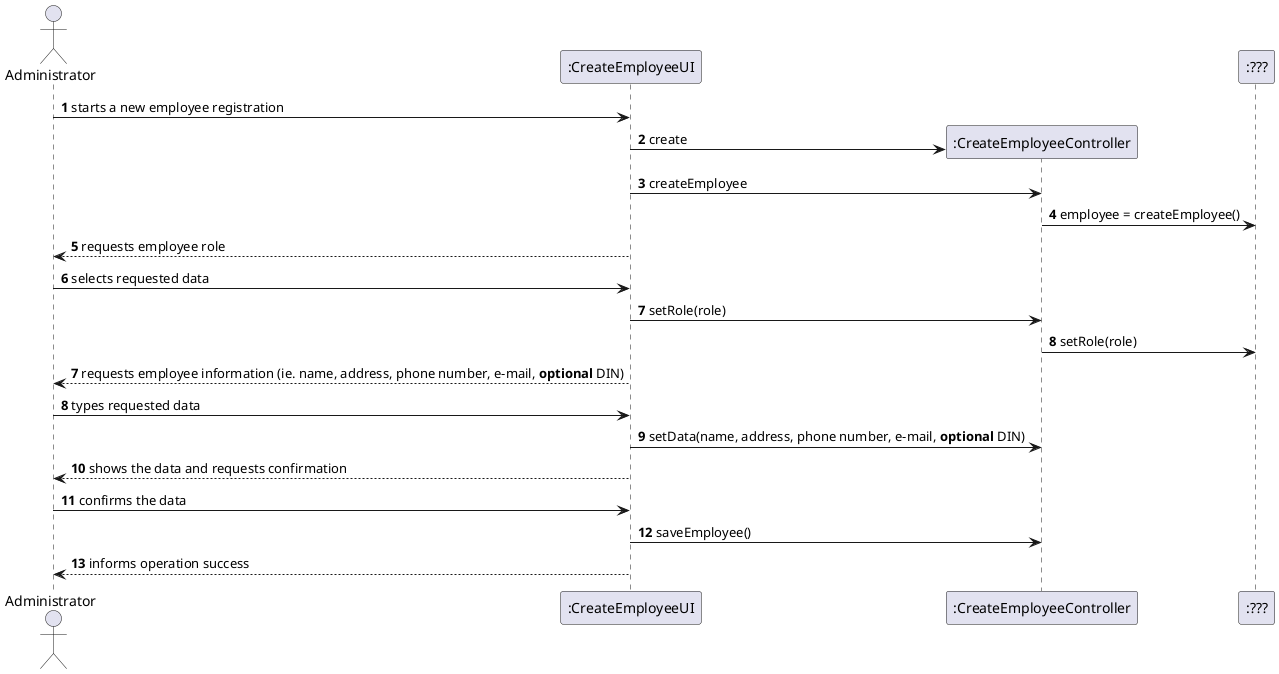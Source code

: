 @startuml
actor Administrator as admin
participant ":CreateEmployeeUI" as ui
participant ":CreateEmployeeController" as controller
participant ":???" as new
admin -> ui : **1** starts a new employee registration
create controller
ui -> controller : **2** create
ui -> controller : **3** createEmployee
controller -> new : **4** employee = createEmployee()
ui --> admin : **5** requests employee role
admin -> ui : **6** selects requested data
ui -> controller : **7** setRole(role)
controller -> new : **8** setRole(role)
ui --> admin : **7** requests employee information (ie. name, address, phone number, e-mail, **optional** DIN)
admin -> ui : **8** types requested data
ui -> controller : **9** setData(name, address, phone number, e-mail, **optional** DIN)
ui --> admin : **10** shows the data and requests confirmation
admin -> ui : **11** confirms the data
ui -> controller : **12** saveEmployee()
ui --> admin : **13** informs operation success


@enduml